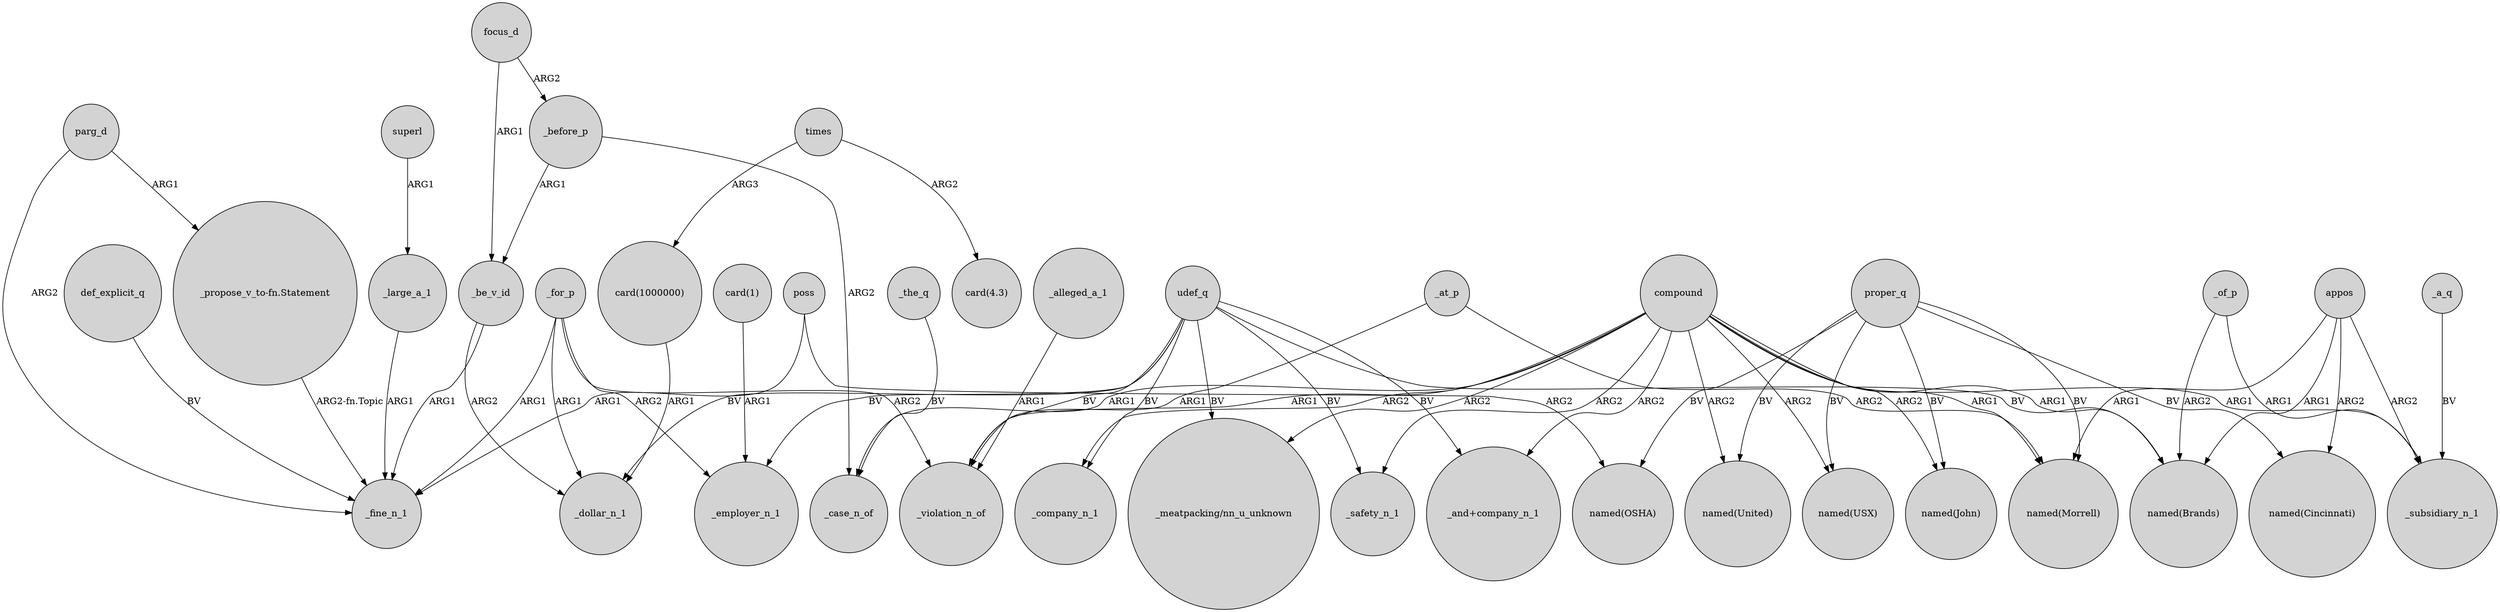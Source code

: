 digraph {
	node [shape=circle style=filled]
	superl -> _large_a_1 [label=ARG1]
	compound -> "named(John)" [label=ARG2]
	_for_p -> _fine_n_1 [label=ARG1]
	"card(1000000)" -> _dollar_n_1 [label=ARG1]
	_of_p -> _subsidiary_n_1 [label=ARG1]
	compound -> "named(Brands)" [label=ARG1]
	appos -> _subsidiary_n_1 [label=ARG2]
	_large_a_1 -> _fine_n_1 [label=ARG1]
	_before_p -> _be_v_id [label=ARG1]
	poss -> _fine_n_1 [label=ARG1]
	_at_p -> "named(Morrell)" [label=ARG2]
	"card(1)" -> _employer_n_1 [label=ARG1]
	parg_d -> _fine_n_1 [label=ARG2]
	_the_q -> _case_n_of [label=BV]
	appos -> "named(Cincinnati)" [label=ARG2]
	compound -> _company_n_1 [label=ARG2]
	compound -> "named(USX)" [label=ARG2]
	_at_p -> _violation_n_of [label=ARG1]
	compound -> _violation_n_of [label=ARG1]
	parg_d -> "_propose_v_to-fn.Statement" [label=ARG1]
	compound -> "_meatpacking/nn_u_unknown" [label=ARG2]
	proper_q -> "named(Cincinnati)" [label=BV]
	appos -> "named(Brands)" [label=ARG1]
	proper_q -> "named(OSHA)" [label=BV]
	_a_q -> _subsidiary_n_1 [label=BV]
	compound -> _safety_n_1 [label=ARG2]
	_be_v_id -> _dollar_n_1 [label=ARG2]
	proper_q -> "named(Morrell)" [label=BV]
	udef_q -> "named(Brands)" [label=BV]
	focus_d -> _be_v_id [label=ARG1]
	compound -> _case_n_of [label=ARG1]
	compound -> "_and+company_n_1" [label=ARG2]
	focus_d -> _before_p [label=ARG2]
	times -> "card(1000000)" [label=ARG3]
	udef_q -> "_meatpacking/nn_u_unknown" [label=BV]
	_be_v_id -> _fine_n_1 [label=ARG1]
	_for_p -> _dollar_n_1 [label=ARG1]
	poss -> "named(OSHA)" [label=ARG2]
	compound -> "named(Morrell)" [label=ARG1]
	proper_q -> "named(USX)" [label=BV]
	def_explicit_q -> _fine_n_1 [label=BV]
	_of_p -> "named(Brands)" [label=ARG2]
	udef_q -> _safety_n_1 [label=BV]
	"_propose_v_to-fn.Statement" -> _fine_n_1 [label="ARG2-fn.Topic"]
	proper_q -> "named(United)" [label=BV]
	compound -> _subsidiary_n_1 [label=ARG1]
	udef_q -> _violation_n_of [label=BV]
	appos -> "named(Morrell)" [label=ARG1]
	_for_p -> _violation_n_of [label=ARG2]
	_for_p -> _employer_n_1 [label=ARG2]
	udef_q -> _employer_n_1 [label=BV]
	udef_q -> "_and+company_n_1" [label=BV]
	_alleged_a_1 -> _violation_n_of [label=ARG1]
	_before_p -> _case_n_of [label=ARG2]
	compound -> "named(United)" [label=ARG2]
	proper_q -> "named(John)" [label=BV]
	udef_q -> _company_n_1 [label=BV]
	udef_q -> _dollar_n_1 [label=BV]
	times -> "card(4.3)" [label=ARG2]
}
